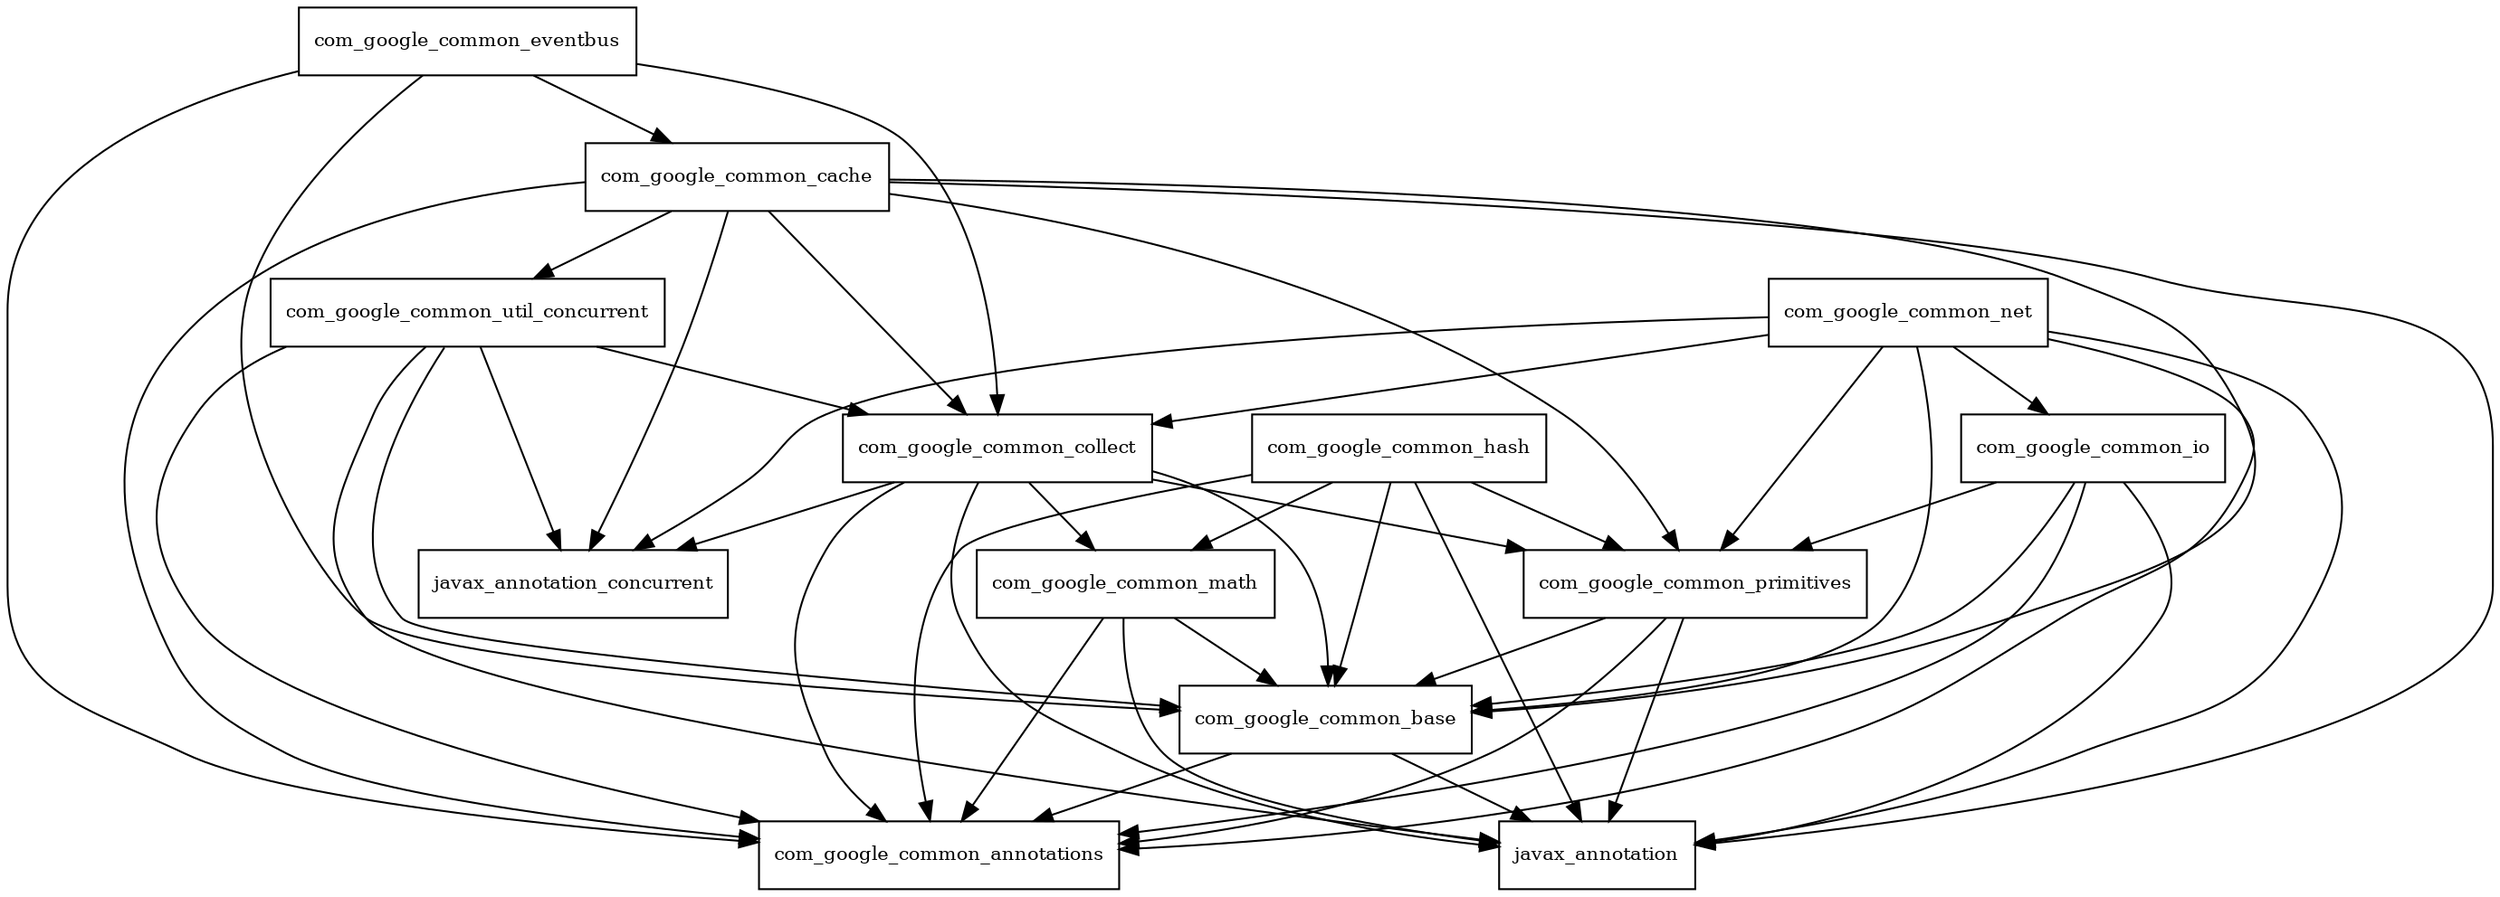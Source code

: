 digraph guava_11_0_2_package_dependencies {
  node [shape = box, fontsize=10.0];
  com_google_common_base -> com_google_common_annotations;
  com_google_common_base -> javax_annotation;
  com_google_common_cache -> com_google_common_annotations;
  com_google_common_cache -> com_google_common_base;
  com_google_common_cache -> com_google_common_collect;
  com_google_common_cache -> com_google_common_primitives;
  com_google_common_cache -> com_google_common_util_concurrent;
  com_google_common_cache -> javax_annotation;
  com_google_common_cache -> javax_annotation_concurrent;
  com_google_common_collect -> com_google_common_annotations;
  com_google_common_collect -> com_google_common_base;
  com_google_common_collect -> com_google_common_math;
  com_google_common_collect -> com_google_common_primitives;
  com_google_common_collect -> javax_annotation;
  com_google_common_collect -> javax_annotation_concurrent;
  com_google_common_eventbus -> com_google_common_annotations;
  com_google_common_eventbus -> com_google_common_base;
  com_google_common_eventbus -> com_google_common_cache;
  com_google_common_eventbus -> com_google_common_collect;
  com_google_common_hash -> com_google_common_annotations;
  com_google_common_hash -> com_google_common_base;
  com_google_common_hash -> com_google_common_math;
  com_google_common_hash -> com_google_common_primitives;
  com_google_common_hash -> javax_annotation;
  com_google_common_io -> com_google_common_annotations;
  com_google_common_io -> com_google_common_base;
  com_google_common_io -> com_google_common_primitives;
  com_google_common_io -> javax_annotation;
  com_google_common_math -> com_google_common_annotations;
  com_google_common_math -> com_google_common_base;
  com_google_common_math -> javax_annotation;
  com_google_common_net -> com_google_common_annotations;
  com_google_common_net -> com_google_common_base;
  com_google_common_net -> com_google_common_collect;
  com_google_common_net -> com_google_common_io;
  com_google_common_net -> com_google_common_primitives;
  com_google_common_net -> javax_annotation;
  com_google_common_net -> javax_annotation_concurrent;
  com_google_common_primitives -> com_google_common_annotations;
  com_google_common_primitives -> com_google_common_base;
  com_google_common_primitives -> javax_annotation;
  com_google_common_util_concurrent -> com_google_common_annotations;
  com_google_common_util_concurrent -> com_google_common_base;
  com_google_common_util_concurrent -> com_google_common_collect;
  com_google_common_util_concurrent -> javax_annotation;
  com_google_common_util_concurrent -> javax_annotation_concurrent;
}
